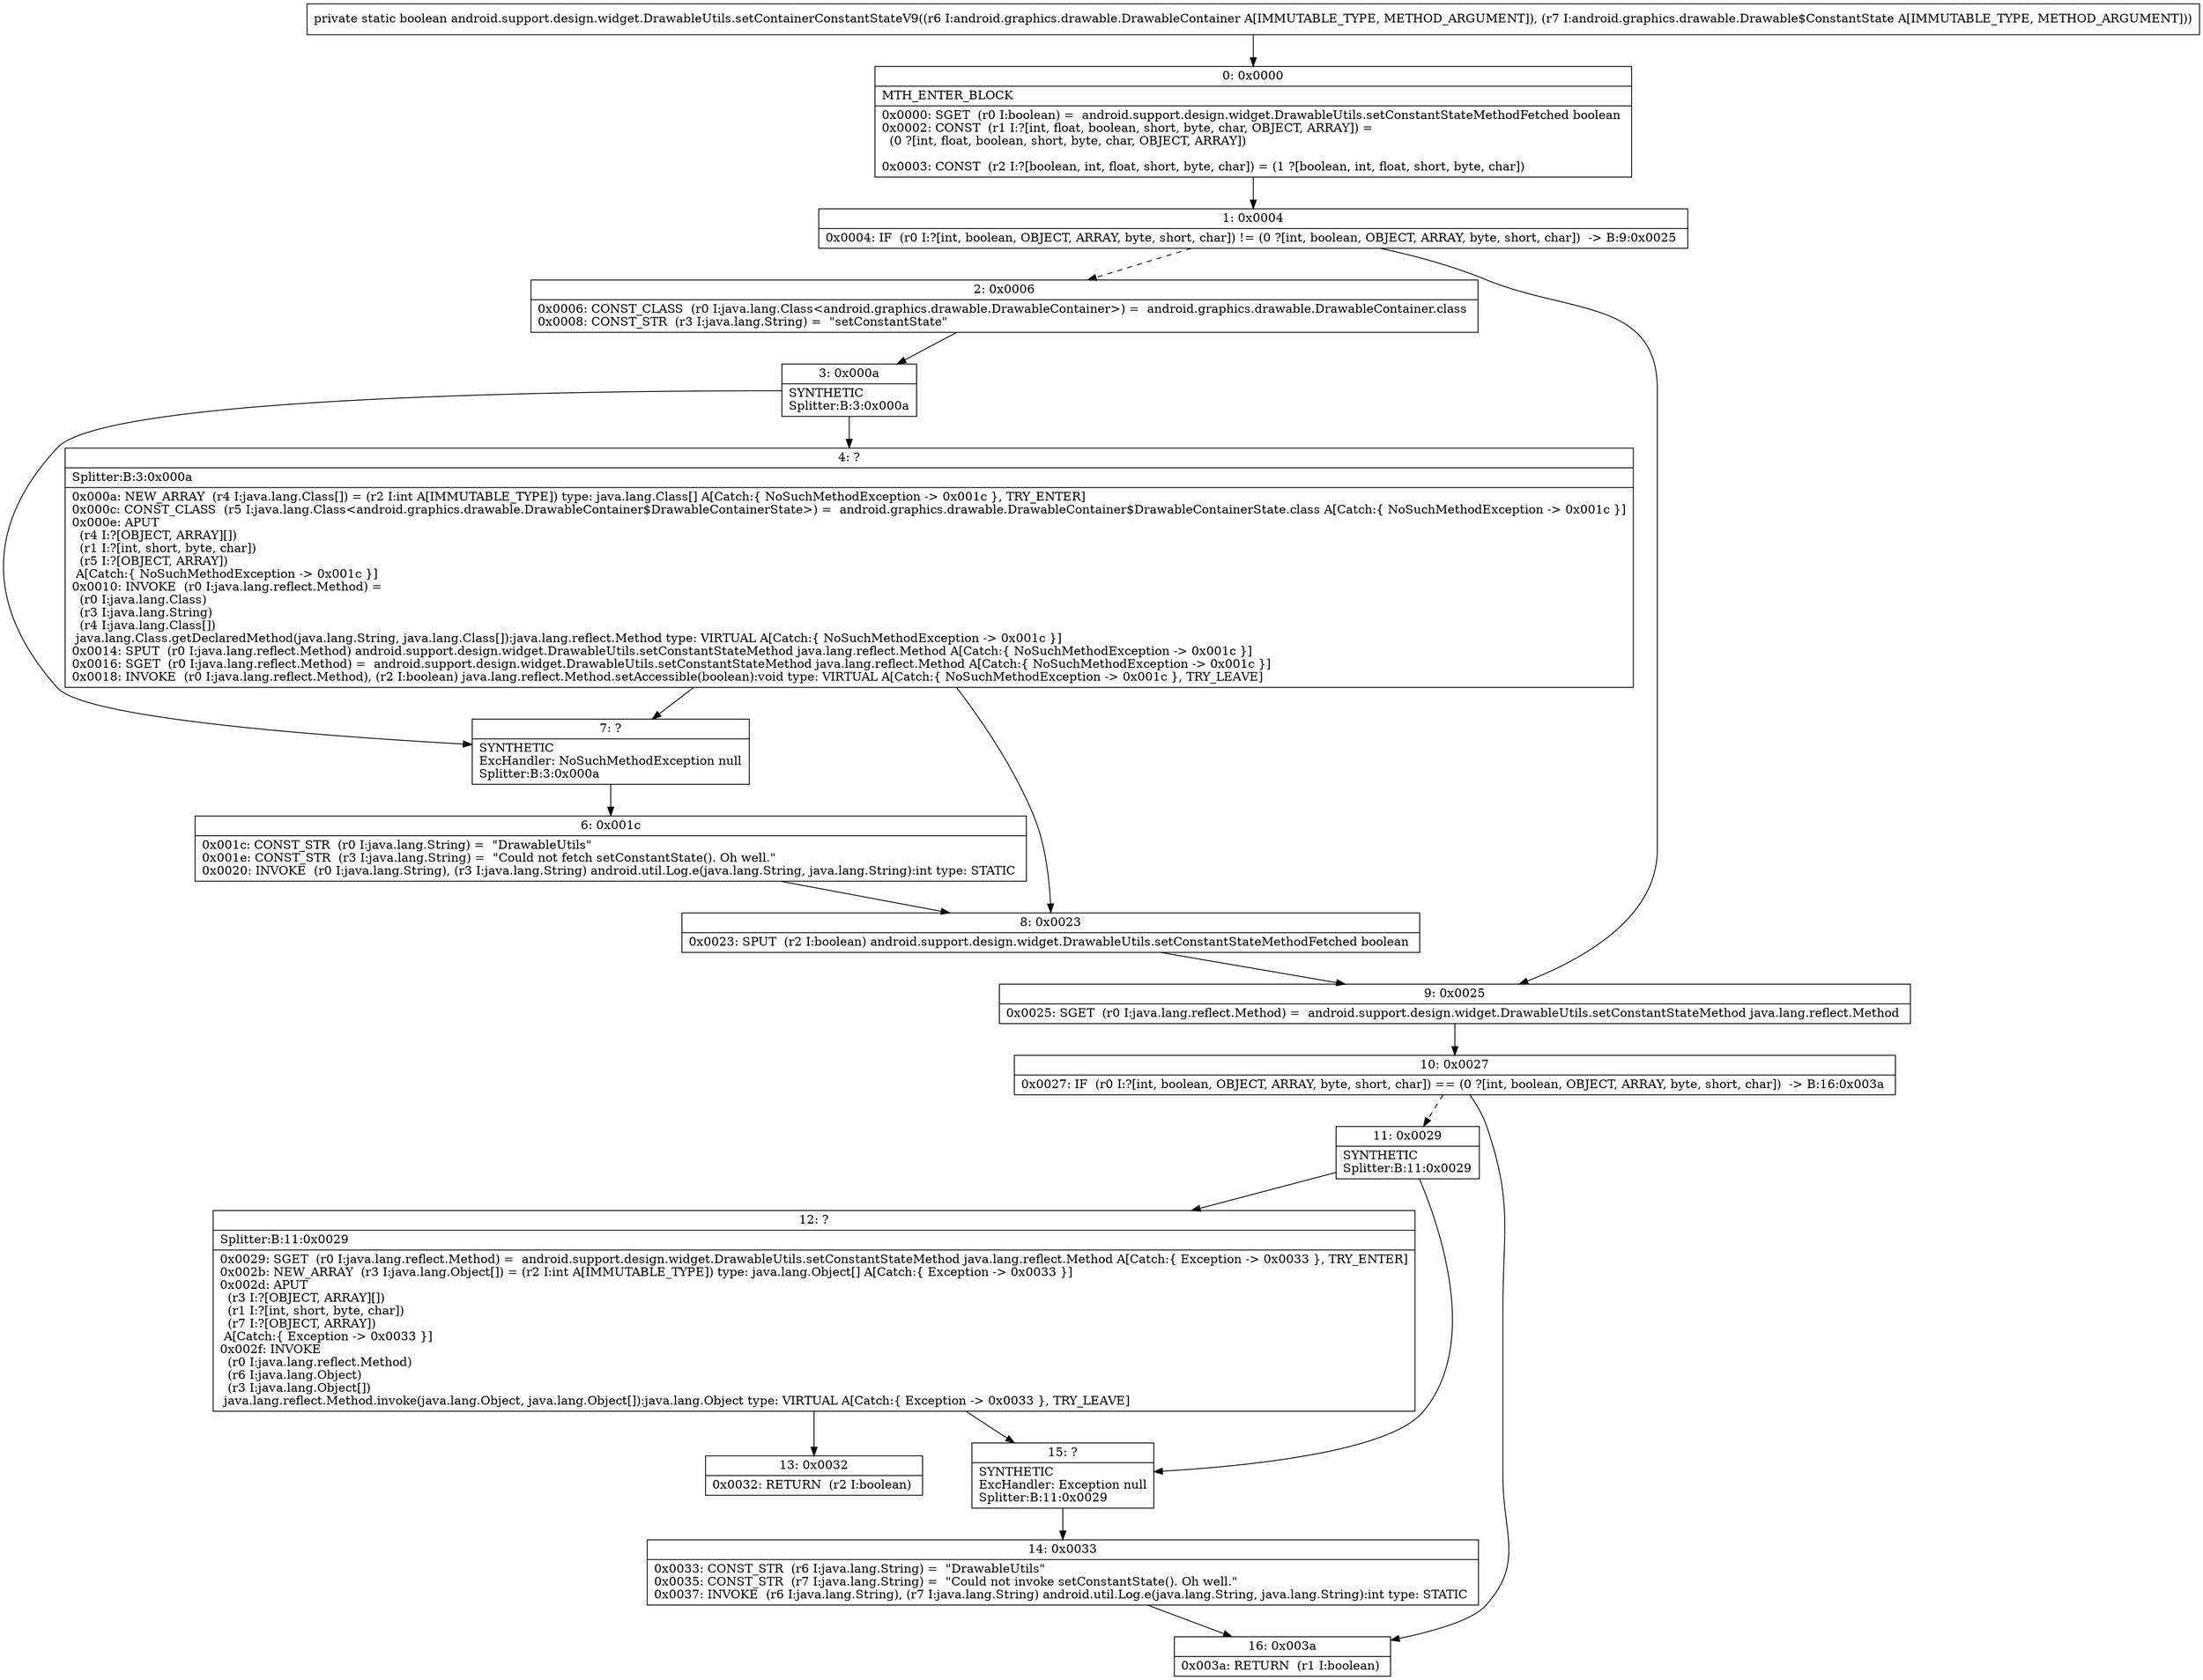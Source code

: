 digraph "CFG forandroid.support.design.widget.DrawableUtils.setContainerConstantStateV9(Landroid\/graphics\/drawable\/DrawableContainer;Landroid\/graphics\/drawable\/Drawable$ConstantState;)Z" {
Node_0 [shape=record,label="{0\:\ 0x0000|MTH_ENTER_BLOCK\l|0x0000: SGET  (r0 I:boolean) =  android.support.design.widget.DrawableUtils.setConstantStateMethodFetched boolean \l0x0002: CONST  (r1 I:?[int, float, boolean, short, byte, char, OBJECT, ARRAY]) = \l  (0 ?[int, float, boolean, short, byte, char, OBJECT, ARRAY])\l \l0x0003: CONST  (r2 I:?[boolean, int, float, short, byte, char]) = (1 ?[boolean, int, float, short, byte, char]) \l}"];
Node_1 [shape=record,label="{1\:\ 0x0004|0x0004: IF  (r0 I:?[int, boolean, OBJECT, ARRAY, byte, short, char]) != (0 ?[int, boolean, OBJECT, ARRAY, byte, short, char])  \-\> B:9:0x0025 \l}"];
Node_2 [shape=record,label="{2\:\ 0x0006|0x0006: CONST_CLASS  (r0 I:java.lang.Class\<android.graphics.drawable.DrawableContainer\>) =  android.graphics.drawable.DrawableContainer.class \l0x0008: CONST_STR  (r3 I:java.lang.String) =  \"setConstantState\" \l}"];
Node_3 [shape=record,label="{3\:\ 0x000a|SYNTHETIC\lSplitter:B:3:0x000a\l}"];
Node_4 [shape=record,label="{4\:\ ?|Splitter:B:3:0x000a\l|0x000a: NEW_ARRAY  (r4 I:java.lang.Class[]) = (r2 I:int A[IMMUTABLE_TYPE]) type: java.lang.Class[] A[Catch:\{ NoSuchMethodException \-\> 0x001c \}, TRY_ENTER]\l0x000c: CONST_CLASS  (r5 I:java.lang.Class\<android.graphics.drawable.DrawableContainer$DrawableContainerState\>) =  android.graphics.drawable.DrawableContainer$DrawableContainerState.class A[Catch:\{ NoSuchMethodException \-\> 0x001c \}]\l0x000e: APUT  \l  (r4 I:?[OBJECT, ARRAY][])\l  (r1 I:?[int, short, byte, char])\l  (r5 I:?[OBJECT, ARRAY])\l A[Catch:\{ NoSuchMethodException \-\> 0x001c \}]\l0x0010: INVOKE  (r0 I:java.lang.reflect.Method) = \l  (r0 I:java.lang.Class)\l  (r3 I:java.lang.String)\l  (r4 I:java.lang.Class[])\l java.lang.Class.getDeclaredMethod(java.lang.String, java.lang.Class[]):java.lang.reflect.Method type: VIRTUAL A[Catch:\{ NoSuchMethodException \-\> 0x001c \}]\l0x0014: SPUT  (r0 I:java.lang.reflect.Method) android.support.design.widget.DrawableUtils.setConstantStateMethod java.lang.reflect.Method A[Catch:\{ NoSuchMethodException \-\> 0x001c \}]\l0x0016: SGET  (r0 I:java.lang.reflect.Method) =  android.support.design.widget.DrawableUtils.setConstantStateMethod java.lang.reflect.Method A[Catch:\{ NoSuchMethodException \-\> 0x001c \}]\l0x0018: INVOKE  (r0 I:java.lang.reflect.Method), (r2 I:boolean) java.lang.reflect.Method.setAccessible(boolean):void type: VIRTUAL A[Catch:\{ NoSuchMethodException \-\> 0x001c \}, TRY_LEAVE]\l}"];
Node_6 [shape=record,label="{6\:\ 0x001c|0x001c: CONST_STR  (r0 I:java.lang.String) =  \"DrawableUtils\" \l0x001e: CONST_STR  (r3 I:java.lang.String) =  \"Could not fetch setConstantState(). Oh well.\" \l0x0020: INVOKE  (r0 I:java.lang.String), (r3 I:java.lang.String) android.util.Log.e(java.lang.String, java.lang.String):int type: STATIC \l}"];
Node_7 [shape=record,label="{7\:\ ?|SYNTHETIC\lExcHandler: NoSuchMethodException null\lSplitter:B:3:0x000a\l}"];
Node_8 [shape=record,label="{8\:\ 0x0023|0x0023: SPUT  (r2 I:boolean) android.support.design.widget.DrawableUtils.setConstantStateMethodFetched boolean \l}"];
Node_9 [shape=record,label="{9\:\ 0x0025|0x0025: SGET  (r0 I:java.lang.reflect.Method) =  android.support.design.widget.DrawableUtils.setConstantStateMethod java.lang.reflect.Method \l}"];
Node_10 [shape=record,label="{10\:\ 0x0027|0x0027: IF  (r0 I:?[int, boolean, OBJECT, ARRAY, byte, short, char]) == (0 ?[int, boolean, OBJECT, ARRAY, byte, short, char])  \-\> B:16:0x003a \l}"];
Node_11 [shape=record,label="{11\:\ 0x0029|SYNTHETIC\lSplitter:B:11:0x0029\l}"];
Node_12 [shape=record,label="{12\:\ ?|Splitter:B:11:0x0029\l|0x0029: SGET  (r0 I:java.lang.reflect.Method) =  android.support.design.widget.DrawableUtils.setConstantStateMethod java.lang.reflect.Method A[Catch:\{ Exception \-\> 0x0033 \}, TRY_ENTER]\l0x002b: NEW_ARRAY  (r3 I:java.lang.Object[]) = (r2 I:int A[IMMUTABLE_TYPE]) type: java.lang.Object[] A[Catch:\{ Exception \-\> 0x0033 \}]\l0x002d: APUT  \l  (r3 I:?[OBJECT, ARRAY][])\l  (r1 I:?[int, short, byte, char])\l  (r7 I:?[OBJECT, ARRAY])\l A[Catch:\{ Exception \-\> 0x0033 \}]\l0x002f: INVOKE  \l  (r0 I:java.lang.reflect.Method)\l  (r6 I:java.lang.Object)\l  (r3 I:java.lang.Object[])\l java.lang.reflect.Method.invoke(java.lang.Object, java.lang.Object[]):java.lang.Object type: VIRTUAL A[Catch:\{ Exception \-\> 0x0033 \}, TRY_LEAVE]\l}"];
Node_13 [shape=record,label="{13\:\ 0x0032|0x0032: RETURN  (r2 I:boolean) \l}"];
Node_14 [shape=record,label="{14\:\ 0x0033|0x0033: CONST_STR  (r6 I:java.lang.String) =  \"DrawableUtils\" \l0x0035: CONST_STR  (r7 I:java.lang.String) =  \"Could not invoke setConstantState(). Oh well.\" \l0x0037: INVOKE  (r6 I:java.lang.String), (r7 I:java.lang.String) android.util.Log.e(java.lang.String, java.lang.String):int type: STATIC \l}"];
Node_15 [shape=record,label="{15\:\ ?|SYNTHETIC\lExcHandler: Exception null\lSplitter:B:11:0x0029\l}"];
Node_16 [shape=record,label="{16\:\ 0x003a|0x003a: RETURN  (r1 I:boolean) \l}"];
MethodNode[shape=record,label="{private static boolean android.support.design.widget.DrawableUtils.setContainerConstantStateV9((r6 I:android.graphics.drawable.DrawableContainer A[IMMUTABLE_TYPE, METHOD_ARGUMENT]), (r7 I:android.graphics.drawable.Drawable$ConstantState A[IMMUTABLE_TYPE, METHOD_ARGUMENT])) }"];
MethodNode -> Node_0;
Node_0 -> Node_1;
Node_1 -> Node_2[style=dashed];
Node_1 -> Node_9;
Node_2 -> Node_3;
Node_3 -> Node_4;
Node_3 -> Node_7;
Node_4 -> Node_7;
Node_4 -> Node_8;
Node_6 -> Node_8;
Node_7 -> Node_6;
Node_8 -> Node_9;
Node_9 -> Node_10;
Node_10 -> Node_11[style=dashed];
Node_10 -> Node_16;
Node_11 -> Node_12;
Node_11 -> Node_15;
Node_12 -> Node_13;
Node_12 -> Node_15;
Node_14 -> Node_16;
Node_15 -> Node_14;
}

